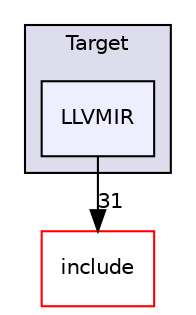 digraph "lib/Target/LLVMIR" {
  bgcolor=transparent;
  compound=true
  node [ fontsize="10", fontname="Helvetica"];
  edge [ labelfontsize="10", labelfontname="Helvetica"];
  subgraph clusterdir_794e483eb1cc7921d35fd149d9cc325b {
    graph [ bgcolor="#ddddee", pencolor="black", label="Target" fontname="Helvetica", fontsize="10", URL="dir_794e483eb1cc7921d35fd149d9cc325b.html"]
  dir_12a96bdcc885ecacc799866a8efa56d5 [shape=box, label="LLVMIR", style="filled", fillcolor="#eeeeff", pencolor="black", URL="dir_12a96bdcc885ecacc799866a8efa56d5.html"];
  }
  dir_d44c64559bbebec7f509842c48db8b23 [shape=box label="include" color="red" URL="dir_d44c64559bbebec7f509842c48db8b23.html"];
  dir_12a96bdcc885ecacc799866a8efa56d5->dir_d44c64559bbebec7f509842c48db8b23 [headlabel="31", labeldistance=1.5 headhref="dir_000109_000000.html"];
}
